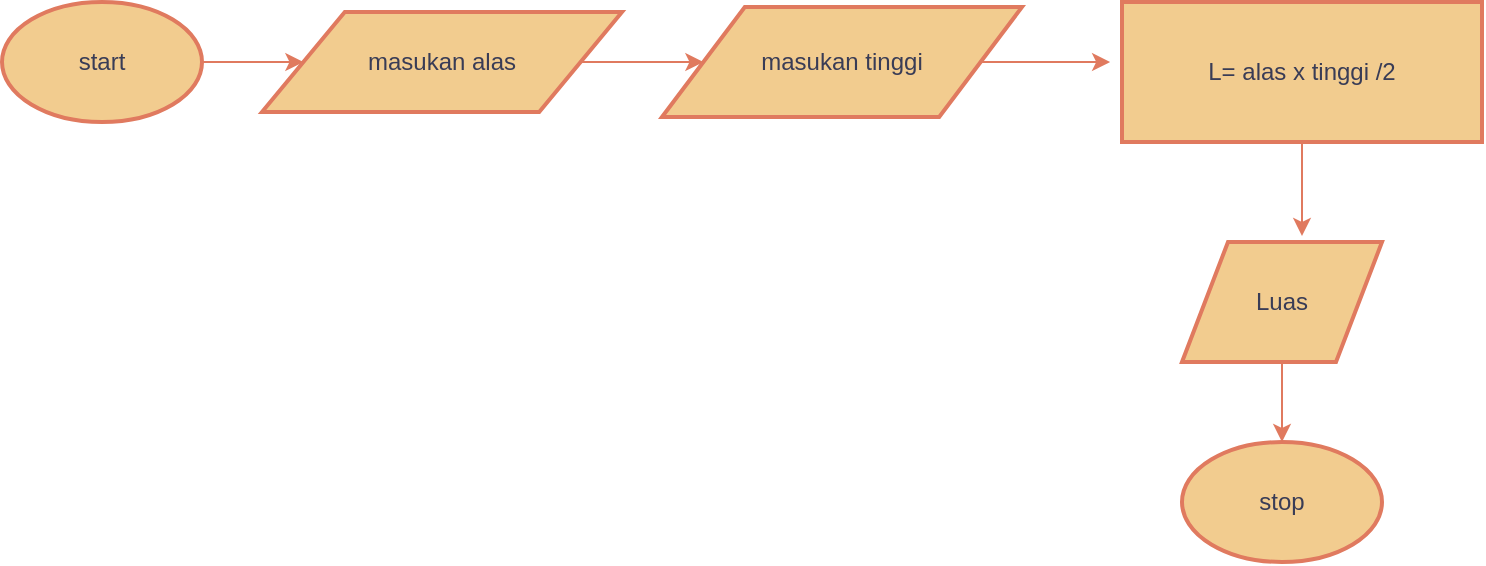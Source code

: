 <mxfile version="22.0.4" type="github">
  <diagram id="C5RBs43oDa-KdzZeNtuy" name="Page-1">
    <mxGraphModel dx="1707" dy="1594" grid="1" gridSize="10" guides="1" tooltips="1" connect="1" arrows="1" fold="1" page="1" pageScale="1" pageWidth="827" pageHeight="1169" math="0" shadow="0">
      <root>
        <mxCell id="WIyWlLk6GJQsqaUBKTNV-0" />
        <mxCell id="WIyWlLk6GJQsqaUBKTNV-1" parent="WIyWlLk6GJQsqaUBKTNV-0" />
        <mxCell id="hIEnYSujZPoDfvZuZ1ot-30" style="edgeStyle=orthogonalEdgeStyle;rounded=0;orthogonalLoop=1;jettySize=auto;html=1;exitX=1;exitY=0.5;exitDx=0;exitDy=0;exitPerimeter=0;entryX=0;entryY=0.5;entryDx=0;entryDy=0;labelBackgroundColor=none;fontColor=default;strokeColor=#E07A5F;" edge="1" parent="WIyWlLk6GJQsqaUBKTNV-1" source="hIEnYSujZPoDfvZuZ1ot-23" target="hIEnYSujZPoDfvZuZ1ot-24">
          <mxGeometry relative="1" as="geometry" />
        </mxCell>
        <mxCell id="hIEnYSujZPoDfvZuZ1ot-23" value="start" style="strokeWidth=2;html=1;shape=mxgraph.flowchart.start_1;whiteSpace=wrap;labelBackgroundColor=none;rounded=0;fillColor=#F2CC8F;strokeColor=#E07A5F;fontColor=#393C56;" vertex="1" parent="WIyWlLk6GJQsqaUBKTNV-1">
          <mxGeometry x="-810" y="-430" width="100" height="60" as="geometry" />
        </mxCell>
        <mxCell id="hIEnYSujZPoDfvZuZ1ot-31" style="edgeStyle=orthogonalEdgeStyle;rounded=0;orthogonalLoop=1;jettySize=auto;html=1;exitX=1;exitY=0.5;exitDx=0;exitDy=0;entryX=0;entryY=0.5;entryDx=0;entryDy=0;labelBackgroundColor=none;fontColor=default;strokeColor=#E07A5F;" edge="1" parent="WIyWlLk6GJQsqaUBKTNV-1" source="hIEnYSujZPoDfvZuZ1ot-24" target="hIEnYSujZPoDfvZuZ1ot-26">
          <mxGeometry relative="1" as="geometry" />
        </mxCell>
        <mxCell id="hIEnYSujZPoDfvZuZ1ot-24" value="masukan alas" style="shape=parallelogram;html=1;strokeWidth=2;perimeter=parallelogramPerimeter;whiteSpace=wrap;rounded=0;arcSize=12;size=0.23;labelBackgroundColor=none;fillColor=#F2CC8F;strokeColor=#E07A5F;fontColor=#393C56;" vertex="1" parent="WIyWlLk6GJQsqaUBKTNV-1">
          <mxGeometry x="-680" y="-425" width="180" height="50" as="geometry" />
        </mxCell>
        <mxCell id="hIEnYSujZPoDfvZuZ1ot-26" value="masukan tinggi" style="shape=parallelogram;html=1;strokeWidth=2;perimeter=parallelogramPerimeter;whiteSpace=wrap;rounded=0;arcSize=12;size=0.23;labelBackgroundColor=none;fillColor=#F2CC8F;strokeColor=#E07A5F;fontColor=#393C56;" vertex="1" parent="WIyWlLk6GJQsqaUBKTNV-1">
          <mxGeometry x="-480" y="-427.5" width="180" height="55" as="geometry" />
        </mxCell>
        <mxCell id="hIEnYSujZPoDfvZuZ1ot-27" value="L= alas x tinggi /2" style="rounded=0;whiteSpace=wrap;html=1;absoluteArcSize=1;arcSize=14;strokeWidth=2;labelBackgroundColor=none;fillColor=#F2CC8F;strokeColor=#E07A5F;fontColor=#393C56;" vertex="1" parent="WIyWlLk6GJQsqaUBKTNV-1">
          <mxGeometry x="-250" y="-430" width="180" height="70" as="geometry" />
        </mxCell>
        <mxCell id="hIEnYSujZPoDfvZuZ1ot-28" value="Luas" style="shape=parallelogram;html=1;strokeWidth=2;perimeter=parallelogramPerimeter;whiteSpace=wrap;rounded=0;arcSize=12;size=0.23;labelBackgroundColor=none;fillColor=#F2CC8F;strokeColor=#E07A5F;fontColor=#393C56;" vertex="1" parent="WIyWlLk6GJQsqaUBKTNV-1">
          <mxGeometry x="-220" y="-310" width="100" height="60" as="geometry" />
        </mxCell>
        <mxCell id="hIEnYSujZPoDfvZuZ1ot-29" value="stop" style="strokeWidth=2;html=1;shape=mxgraph.flowchart.start_1;whiteSpace=wrap;labelBackgroundColor=none;rounded=0;fillColor=#F2CC8F;strokeColor=#E07A5F;fontColor=#393C56;" vertex="1" parent="WIyWlLk6GJQsqaUBKTNV-1">
          <mxGeometry x="-220" y="-210" width="100" height="60" as="geometry" />
        </mxCell>
        <mxCell id="hIEnYSujZPoDfvZuZ1ot-32" style="edgeStyle=orthogonalEdgeStyle;rounded=0;orthogonalLoop=1;jettySize=auto;html=1;exitX=1;exitY=0.5;exitDx=0;exitDy=0;entryX=-0.033;entryY=0.429;entryDx=0;entryDy=0;entryPerimeter=0;labelBackgroundColor=none;fontColor=default;strokeColor=#E07A5F;" edge="1" parent="WIyWlLk6GJQsqaUBKTNV-1" source="hIEnYSujZPoDfvZuZ1ot-26" target="hIEnYSujZPoDfvZuZ1ot-27">
          <mxGeometry relative="1" as="geometry" />
        </mxCell>
        <mxCell id="hIEnYSujZPoDfvZuZ1ot-33" style="edgeStyle=orthogonalEdgeStyle;rounded=0;orthogonalLoop=1;jettySize=auto;html=1;exitX=0.5;exitY=1;exitDx=0;exitDy=0;entryX=0.6;entryY=-0.05;entryDx=0;entryDy=0;entryPerimeter=0;labelBackgroundColor=none;fontColor=default;strokeColor=#E07A5F;" edge="1" parent="WIyWlLk6GJQsqaUBKTNV-1" source="hIEnYSujZPoDfvZuZ1ot-27" target="hIEnYSujZPoDfvZuZ1ot-28">
          <mxGeometry relative="1" as="geometry" />
        </mxCell>
        <mxCell id="hIEnYSujZPoDfvZuZ1ot-34" style="edgeStyle=orthogonalEdgeStyle;rounded=0;orthogonalLoop=1;jettySize=auto;html=1;exitX=0.5;exitY=1;exitDx=0;exitDy=0;entryX=0.5;entryY=0;entryDx=0;entryDy=0;entryPerimeter=0;labelBackgroundColor=none;fontColor=default;strokeColor=#E07A5F;" edge="1" parent="WIyWlLk6GJQsqaUBKTNV-1" source="hIEnYSujZPoDfvZuZ1ot-28" target="hIEnYSujZPoDfvZuZ1ot-29">
          <mxGeometry relative="1" as="geometry" />
        </mxCell>
      </root>
    </mxGraphModel>
  </diagram>
</mxfile>
